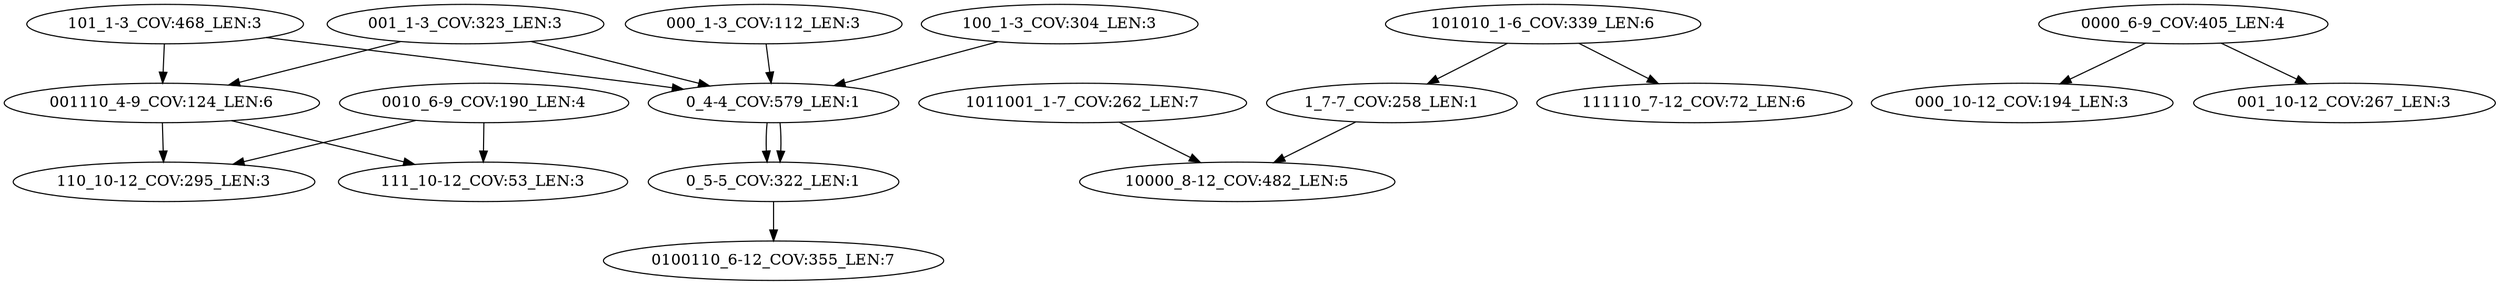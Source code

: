 digraph G {
    "0010_6-9_COV:190_LEN:4" -> "111_10-12_COV:53_LEN:3";
    "0010_6-9_COV:190_LEN:4" -> "110_10-12_COV:295_LEN:3";
    "0_5-5_COV:322_LEN:1" -> "0100110_6-12_COV:355_LEN:7";
    "101_1-3_COV:468_LEN:3" -> "001110_4-9_COV:124_LEN:6";
    "101_1-3_COV:468_LEN:3" -> "0_4-4_COV:579_LEN:1";
    "000_1-3_COV:112_LEN:3" -> "0_4-4_COV:579_LEN:1";
    "0_4-4_COV:579_LEN:1" -> "0_5-5_COV:322_LEN:1";
    "0_4-4_COV:579_LEN:1" -> "0_5-5_COV:322_LEN:1";
    "001_1-3_COV:323_LEN:3" -> "001110_4-9_COV:124_LEN:6";
    "001_1-3_COV:323_LEN:3" -> "0_4-4_COV:579_LEN:1";
    "001110_4-9_COV:124_LEN:6" -> "111_10-12_COV:53_LEN:3";
    "001110_4-9_COV:124_LEN:6" -> "110_10-12_COV:295_LEN:3";
    "1_7-7_COV:258_LEN:1" -> "10000_8-12_COV:482_LEN:5";
    "1011001_1-7_COV:262_LEN:7" -> "10000_8-12_COV:482_LEN:5";
    "0000_6-9_COV:405_LEN:4" -> "000_10-12_COV:194_LEN:3";
    "0000_6-9_COV:405_LEN:4" -> "001_10-12_COV:267_LEN:3";
    "101010_1-6_COV:339_LEN:6" -> "1_7-7_COV:258_LEN:1";
    "101010_1-6_COV:339_LEN:6" -> "111110_7-12_COV:72_LEN:6";
    "100_1-3_COV:304_LEN:3" -> "0_4-4_COV:579_LEN:1";
}
